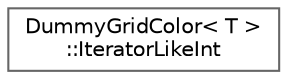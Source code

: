 digraph "Graphical Class Hierarchy"
{
 // LATEX_PDF_SIZE
  bgcolor="transparent";
  edge [fontname=Helvetica,fontsize=10,labelfontname=Helvetica,labelfontsize=10];
  node [fontname=Helvetica,fontsize=10,shape=box,height=0.2,width=0.4];
  rankdir="LR";
  Node0 [id="Node000000",label="DummyGridColor\< T \>\l::IteratorLikeInt",height=0.2,width=0.4,color="grey40", fillcolor="white", style="filled",URL="$structDummyGridColor_1_1IteratorLikeInt.html",tooltip=" "];
}
